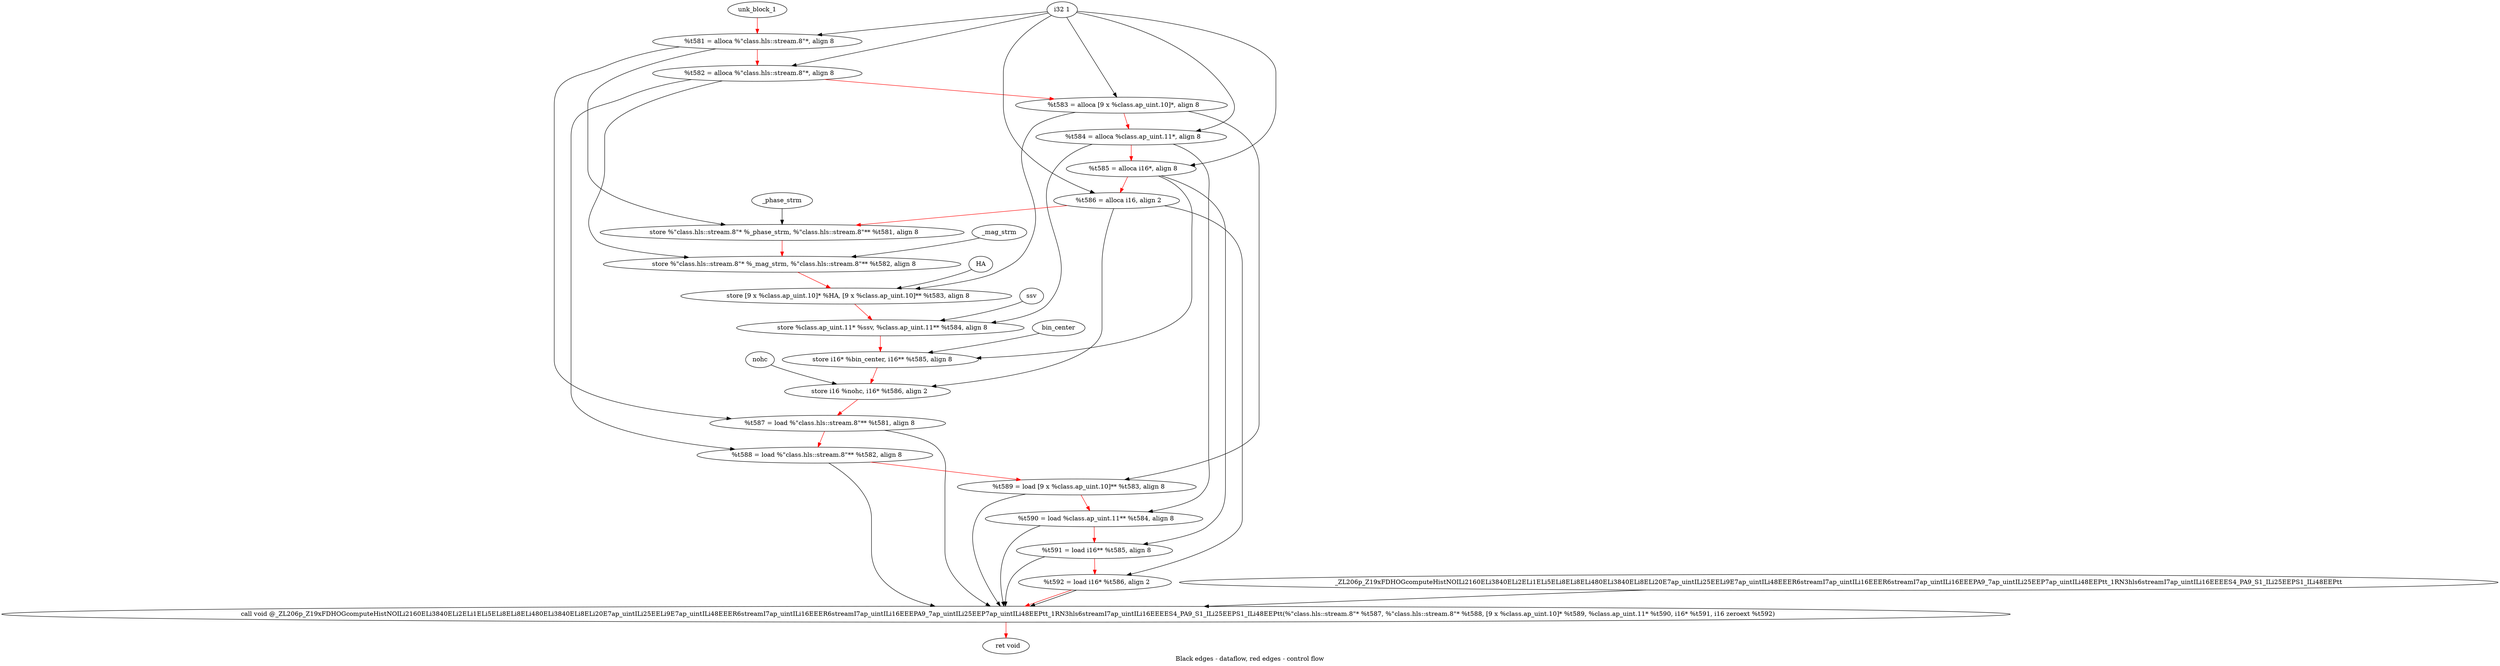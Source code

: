digraph G {
compound=true
label="Black edges - dataflow, red edges - control flow"
"t581" [label="  %t581 = alloca %\"class.hls::stream.8\"*, align 8"]
"t582" [label="  %t582 = alloca %\"class.hls::stream.8\"*, align 8"]
"t583" [label="  %t583 = alloca [9 x %class.ap_uint.10]*, align 8"]
"t584" [label="  %t584 = alloca %class.ap_uint.11*, align 8"]
"t585" [label="  %t585 = alloca i16*, align 8"]
"t586" [label="  %t586 = alloca i16, align 2"]
"_1" [label="  store %\"class.hls::stream.8\"* %_phase_strm, %\"class.hls::stream.8\"** %t581, align 8"]
"_2" [label="  store %\"class.hls::stream.8\"* %_mag_strm, %\"class.hls::stream.8\"** %t582, align 8"]
"_3" [label="  store [9 x %class.ap_uint.10]* %HA, [9 x %class.ap_uint.10]** %t583, align 8"]
"_4" [label="  store %class.ap_uint.11* %ssv, %class.ap_uint.11** %t584, align 8"]
"_5" [label="  store i16* %bin_center, i16** %t585, align 8"]
"_6" [label="  store i16 %nohc, i16* %t586, align 2"]
"t587" [label="  %t587 = load %\"class.hls::stream.8\"** %t581, align 8"]
"t588" [label="  %t588 = load %\"class.hls::stream.8\"** %t582, align 8"]
"t589" [label="  %t589 = load [9 x %class.ap_uint.10]** %t583, align 8"]
"t590" [label="  %t590 = load %class.ap_uint.11** %t584, align 8"]
"t591" [label="  %t591 = load i16** %t585, align 8"]
"t592" [label="  %t592 = load i16* %t586, align 2"]
"_7" [label="  call void @_ZL206p_Z19xFDHOGcomputeHistNOILi2160ELi3840ELi2ELi1ELi5ELi8ELi8ELi480ELi3840ELi8ELi20E7ap_uintILi25EELi9E7ap_uintILi48EEER6streamI7ap_uintILi16EEER6streamI7ap_uintILi16EEEPA9_7ap_uintILi25EEP7ap_uintILi48EEPtt_1RN3hls6streamI7ap_uintILi16EEEES4_PA9_S1_ILi25EEPS1_ILi48EEPtt(%\"class.hls::stream.8\"* %t587, %\"class.hls::stream.8\"* %t588, [9 x %class.ap_uint.10]* %t589, %class.ap_uint.11* %t590, i16* %t591, i16 zeroext %t592)"]
"_8" [label="  ret void"]
"unk_block_1" -> "t581"[color=red]
"i32 1" -> "t581"
"t581" -> "t582"[color=red weight=2]
"i32 1" -> "t582"
"t582" -> "t583"[color=red weight=2]
"i32 1" -> "t583"
"t583" -> "t584"[color=red weight=2]
"i32 1" -> "t584"
"t584" -> "t585"[color=red weight=2]
"i32 1" -> "t585"
"t585" -> "t586"[color=red weight=2]
"i32 1" -> "t586"
"t586" -> "_1"[color=red weight=2]
"_phase_strm" -> "_1"
"t581" -> "_1"
"_1" -> "_2"[color=red weight=2]
"_mag_strm" -> "_2"
"t582" -> "_2"
"_2" -> "_3"[color=red weight=2]
"HA" -> "_3"
"t583" -> "_3"
"_3" -> "_4"[color=red weight=2]
"ssv" -> "_4"
"t584" -> "_4"
"_4" -> "_5"[color=red weight=2]
"bin_center" -> "_5"
"t585" -> "_5"
"_5" -> "_6"[color=red weight=2]
"nohc" -> "_6"
"t586" -> "_6"
"_6" -> "t587"[color=red weight=2]
"t581" -> "t587"
"t587" -> "t588"[color=red weight=2]
"t582" -> "t588"
"t588" -> "t589"[color=red weight=2]
"t583" -> "t589"
"t589" -> "t590"[color=red weight=2]
"t584" -> "t590"
"t590" -> "t591"[color=red weight=2]
"t585" -> "t591"
"t591" -> "t592"[color=red weight=2]
"t586" -> "t592"
"t592" -> "_7"[color=red weight=2]
"t587" -> "_7"
"t588" -> "_7"
"t589" -> "_7"
"t590" -> "_7"
"t591" -> "_7"
"t592" -> "_7"
"_ZL206p_Z19xFDHOGcomputeHistNOILi2160ELi3840ELi2ELi1ELi5ELi8ELi8ELi480ELi3840ELi8ELi20E7ap_uintILi25EELi9E7ap_uintILi48EEER6streamI7ap_uintILi16EEER6streamI7ap_uintILi16EEEPA9_7ap_uintILi25EEP7ap_uintILi48EEPtt_1RN3hls6streamI7ap_uintILi16EEEES4_PA9_S1_ILi25EEPS1_ILi48EEPtt" -> "_7"
"_7" -> "_8"[color=red weight=2]

}

